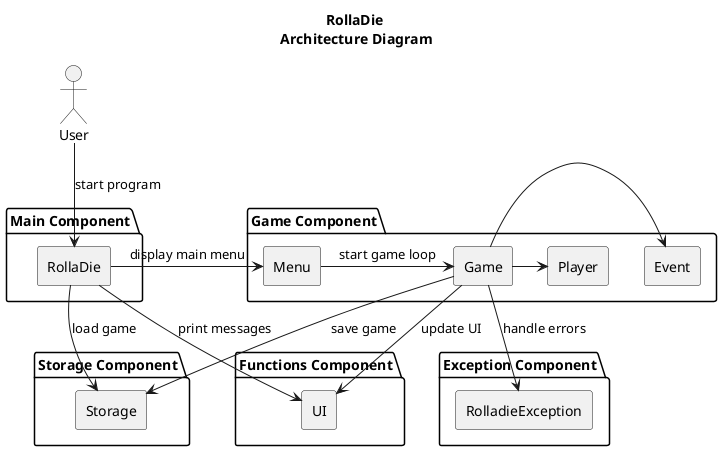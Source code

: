 @startuml
title RollaDie\n Architecture Diagram

skinparam componentStyle rectangle

actor User

package "Main Component" {
    [RollaDie]
}

package "Functions Component" {
    [UI]
}

package "Game Component" {
    [Game]
    [Menu]
    [Player]
    [Event]
}


package "Storage Component" {
    [Storage]
}

package "Exception Component" {
    [RolladieException]
}


User --> RollaDie : start program
RollaDie -> Menu : display main menu
Menu -> Game : start game loop
RollaDie --> Storage : load game
RollaDie --> UI : print messages

Game -> Event
Game -> Player
Game --> UI : update UI
Game -> Storage : save game
Game --> RolladieException : handle errors

@enduml
